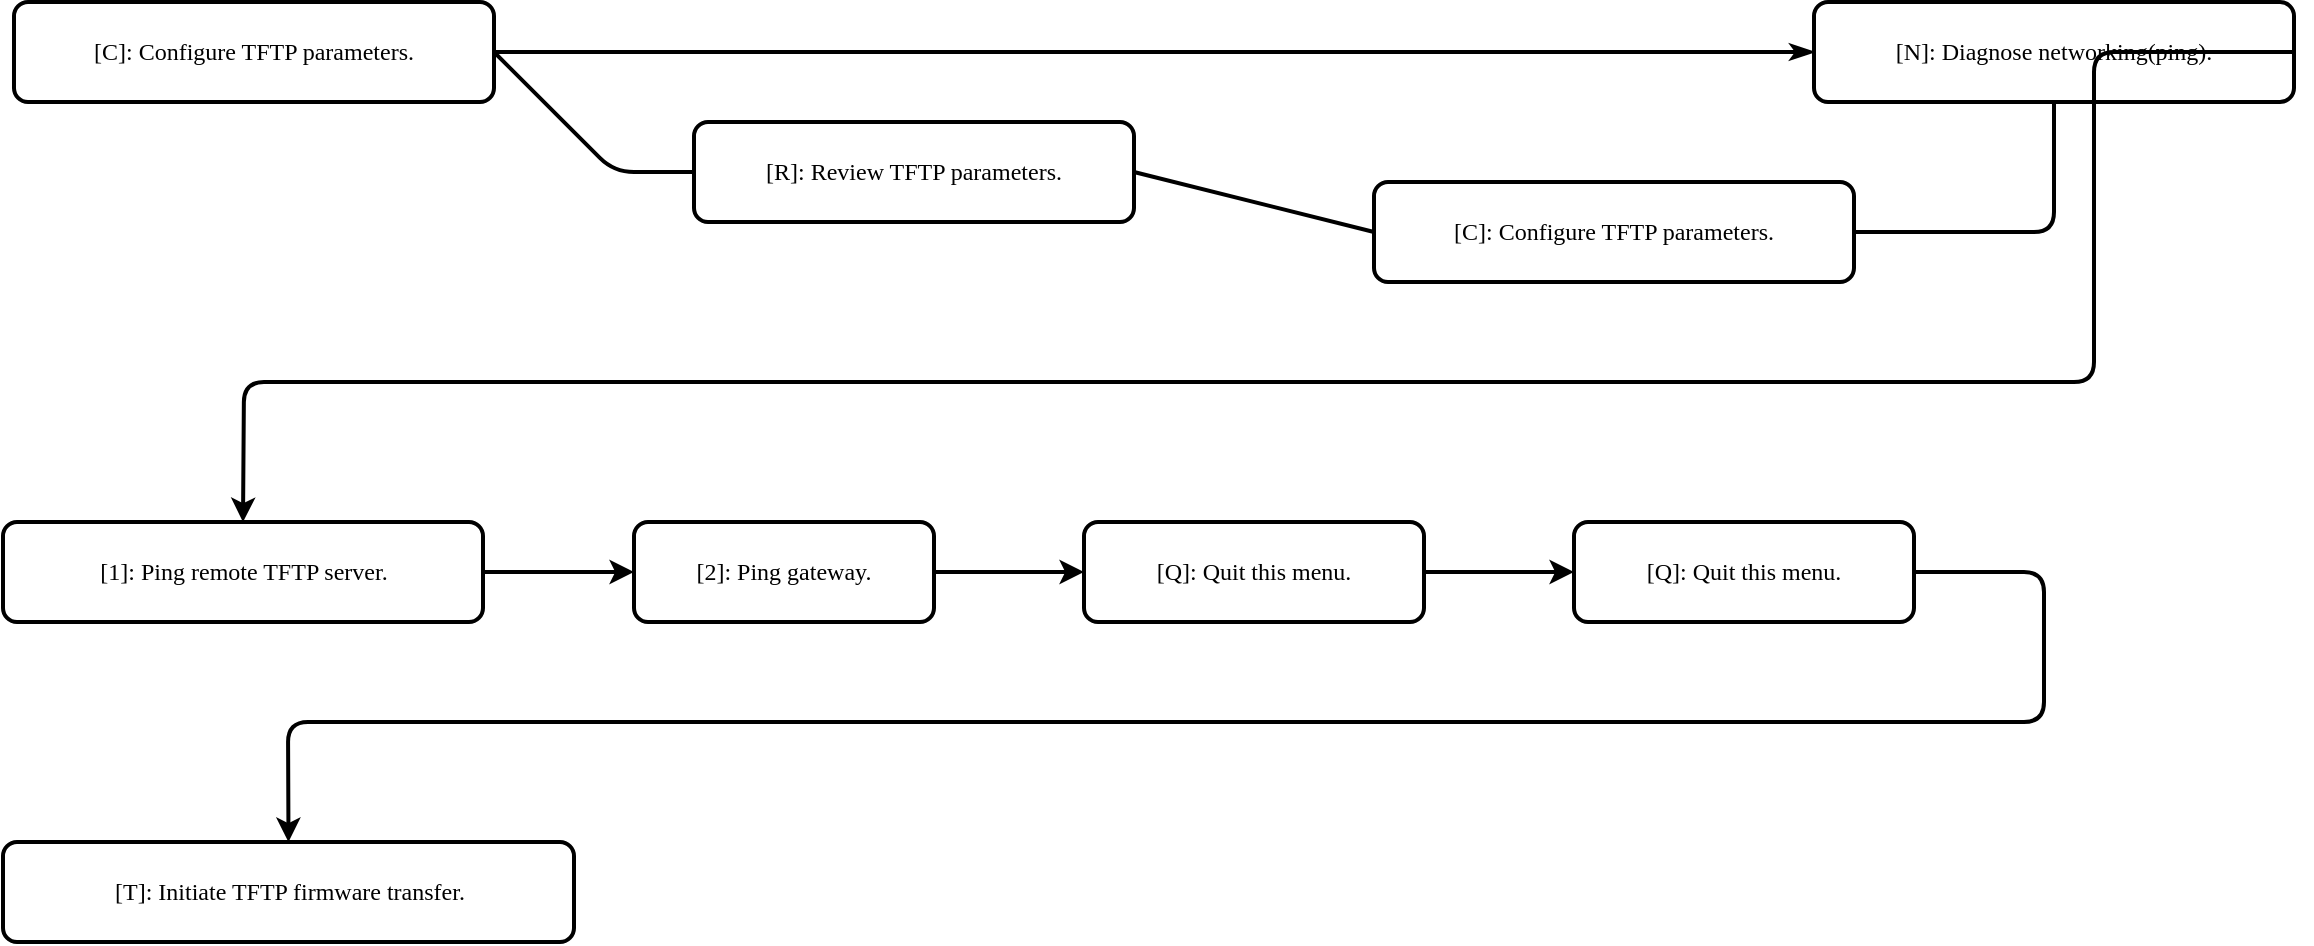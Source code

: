<mxfile version="28.1.2">
  <diagram name="ページ1" id="VWp0FtQjAIjXrI62QbL7">
    <mxGraphModel dx="2015" dy="1126" grid="1" gridSize="10" guides="1" tooltips="1" connect="1" arrows="1" fold="1" page="1" pageScale="1" pageWidth="827" pageHeight="1169" math="0" shadow="0">
      <root>
        <mxCell id="0" />
        <mxCell id="1" parent="0" />
        <mxCell id="n0UkWNKR1cxKA_Wy6Sln-1" value="&lt;p style=&quot;margin: 0px; font-variant-numeric: normal; font-variant-east-asian: normal; font-variant-alternates: normal; font-size-adjust: none; font-kerning: auto; font-optical-sizing: auto; font-feature-settings: normal; font-variation-settings: normal; font-variant-position: normal; font-variant-emoji: normal; font-stretch: normal; line-height: normal; font-family: Menlo; text-align: start;&quot; class=&quot;p1&quot;&gt;[R]: Review TFTP parameters.&lt;/p&gt;" style="rounded=1;whiteSpace=wrap;html=1;absoluteArcSize=1;arcSize=14;strokeWidth=2;" parent="1" vertex="1">
          <mxGeometry x="390" y="120" width="220" height="50" as="geometry" />
        </mxCell>
        <mxCell id="n0UkWNKR1cxKA_Wy6Sln-2" value="&lt;p style=&quot;margin: 0px; font-variant-numeric: normal; font-variant-east-asian: normal; font-variant-alternates: normal; font-size-adjust: none; font-kerning: auto; font-optical-sizing: auto; font-feature-settings: normal; font-variation-settings: normal; font-variant-position: normal; font-variant-emoji: normal; font-stretch: normal; line-height: normal; font-family: Menlo; text-align: start;&quot; class=&quot;p1&quot;&gt;[C]: Configure TFTP parameters.&lt;/p&gt;" style="rounded=1;whiteSpace=wrap;html=1;absoluteArcSize=1;arcSize=14;strokeWidth=2;" parent="1" vertex="1">
          <mxGeometry x="50" y="60" width="240" height="50" as="geometry" />
        </mxCell>
        <mxCell id="n0UkWNKR1cxKA_Wy6Sln-3" value="" style="endArrow=none;html=1;rounded=1;entryX=1;entryY=0.5;entryDx=0;entryDy=0;curved=0;strokeWidth=2;exitX=0;exitY=0.5;exitDx=0;exitDy=0;" parent="1" source="n0UkWNKR1cxKA_Wy6Sln-1" target="n0UkWNKR1cxKA_Wy6Sln-2" edge="1">
          <mxGeometry width="50" height="50" relative="1" as="geometry">
            <mxPoint x="360" y="190" as="sourcePoint" />
            <mxPoint x="340" y="110" as="targetPoint" />
            <Array as="points">
              <mxPoint x="350" y="145" />
            </Array>
          </mxGeometry>
        </mxCell>
        <mxCell id="n0UkWNKR1cxKA_Wy6Sln-5" value="" style="endArrow=classicThin;html=1;rounded=0;exitX=1;exitY=0.5;exitDx=0;exitDy=0;strokeWidth=2;entryX=0;entryY=0.5;entryDx=0;entryDy=0;endFill=1;" parent="1" source="n0UkWNKR1cxKA_Wy6Sln-2" target="n0UkWNKR1cxKA_Wy6Sln-8" edge="1">
          <mxGeometry width="50" height="50" relative="1" as="geometry">
            <mxPoint x="320" y="60" as="sourcePoint" />
            <mxPoint x="490" y="85" as="targetPoint" />
          </mxGeometry>
        </mxCell>
        <mxCell id="n0UkWNKR1cxKA_Wy6Sln-6" value="&lt;p style=&quot;margin: 0px; font-variant-numeric: normal; font-variant-east-asian: normal; font-variant-alternates: normal; font-size-adjust: none; font-kerning: auto; font-optical-sizing: auto; font-feature-settings: normal; font-variation-settings: normal; font-variant-position: normal; font-variant-emoji: normal; font-stretch: normal; line-height: normal; font-family: Menlo; text-align: start;&quot; class=&quot;p1&quot;&gt;[C]: Configure TFTP parameters.&lt;/p&gt;" style="rounded=1;whiteSpace=wrap;html=1;absoluteArcSize=1;arcSize=14;strokeWidth=2;" parent="1" vertex="1">
          <mxGeometry x="730" y="150" width="240" height="50" as="geometry" />
        </mxCell>
        <mxCell id="n0UkWNKR1cxKA_Wy6Sln-7" value="" style="endArrow=none;html=1;rounded=0;exitX=1;exitY=0.5;exitDx=0;exitDy=0;strokeWidth=2;entryX=0;entryY=0.5;entryDx=0;entryDy=0;" parent="1" source="n0UkWNKR1cxKA_Wy6Sln-1" target="n0UkWNKR1cxKA_Wy6Sln-6" edge="1">
          <mxGeometry width="50" height="50" relative="1" as="geometry">
            <mxPoint x="690" y="160" as="sourcePoint" />
            <mxPoint x="890" y="160" as="targetPoint" />
          </mxGeometry>
        </mxCell>
        <mxCell id="n0UkWNKR1cxKA_Wy6Sln-8" value="&lt;p style=&quot;margin: 0px; font-variant-numeric: normal; font-variant-east-asian: normal; font-variant-alternates: normal; font-size-adjust: none; font-kerning: auto; font-optical-sizing: auto; font-feature-settings: normal; font-variation-settings: normal; font-variant-position: normal; font-variant-emoji: normal; font-stretch: normal; line-height: normal; font-family: Menlo; text-align: start;&quot; class=&quot;p1&quot;&gt;[N]: Diagnose networking(ping).&lt;/p&gt;" style="rounded=1;whiteSpace=wrap;html=1;absoluteArcSize=1;arcSize=14;strokeWidth=2;" parent="1" vertex="1">
          <mxGeometry x="950" y="60" width="240" height="50" as="geometry" />
        </mxCell>
        <mxCell id="n0UkWNKR1cxKA_Wy6Sln-13" value="" style="endArrow=none;html=1;rounded=1;curved=0;strokeWidth=2;exitX=1;exitY=0.5;exitDx=0;exitDy=0;" parent="1" source="n0UkWNKR1cxKA_Wy6Sln-6" target="n0UkWNKR1cxKA_Wy6Sln-8" edge="1">
          <mxGeometry width="50" height="50" relative="1" as="geometry">
            <mxPoint x="970" y="180" as="sourcePoint" />
            <mxPoint x="1070" y="100" as="targetPoint" />
            <Array as="points">
              <mxPoint x="1070" y="175" />
            </Array>
          </mxGeometry>
        </mxCell>
        <mxCell id="n0UkWNKR1cxKA_Wy6Sln-14" value="&lt;p style=&quot;margin: 0px; font-variant-numeric: normal; font-variant-east-asian: normal; font-variant-alternates: normal; font-size-adjust: none; font-kerning: auto; font-optical-sizing: auto; font-feature-settings: normal; font-variation-settings: normal; font-variant-position: normal; font-variant-emoji: normal; font-stretch: normal; line-height: normal; font-family: Menlo; text-align: start;&quot; class=&quot;p1&quot;&gt;[1]: Ping remote TFTP server.&lt;/p&gt;" style="rounded=1;whiteSpace=wrap;html=1;absoluteArcSize=1;arcSize=14;strokeWidth=2;" parent="1" vertex="1">
          <mxGeometry x="44.5" y="320" width="240" height="50" as="geometry" />
        </mxCell>
        <mxCell id="n0UkWNKR1cxKA_Wy6Sln-15" value="" style="endArrow=classic;html=1;rounded=1;exitX=1;exitY=0.5;exitDx=0;exitDy=0;strokeWidth=2;entryX=0.5;entryY=0;entryDx=0;entryDy=0;endFill=1;curved=0;" parent="1" source="n0UkWNKR1cxKA_Wy6Sln-8" target="n0UkWNKR1cxKA_Wy6Sln-14" edge="1">
          <mxGeometry width="50" height="50" relative="1" as="geometry">
            <mxPoint x="1030" y="90" as="sourcePoint" />
            <mxPoint x="1120" y="85" as="targetPoint" />
            <Array as="points">
              <mxPoint x="1090" y="85" />
              <mxPoint x="1090" y="250" />
              <mxPoint x="165" y="250" />
            </Array>
          </mxGeometry>
        </mxCell>
        <mxCell id="n0UkWNKR1cxKA_Wy6Sln-16" value="&lt;p style=&quot;margin: 0px; font-variant-numeric: normal; font-variant-east-asian: normal; font-variant-alternates: normal; font-size-adjust: none; font-kerning: auto; font-optical-sizing: auto; font-feature-settings: normal; font-variation-settings: normal; font-variant-position: normal; font-variant-emoji: normal; font-stretch: normal; line-height: normal; font-family: Menlo; text-align: start;&quot; class=&quot;p1&quot;&gt;[2]: Ping gateway.&lt;/p&gt;" style="rounded=1;whiteSpace=wrap;html=1;absoluteArcSize=1;arcSize=14;strokeWidth=2;" parent="1" vertex="1">
          <mxGeometry x="360" y="320" width="150" height="50" as="geometry" />
        </mxCell>
        <mxCell id="n0UkWNKR1cxKA_Wy6Sln-18" value="&lt;p style=&quot;margin: 0px; font-variant-numeric: normal; font-variant-east-asian: normal; font-variant-alternates: normal; font-size-adjust: none; font-kerning: auto; font-optical-sizing: auto; font-feature-settings: normal; font-variation-settings: normal; font-variant-position: normal; font-variant-emoji: normal; font-stretch: normal; line-height: normal; font-family: Menlo; text-align: start;&quot; class=&quot;p1&quot;&gt;[Q]: Quit this menu.&lt;/p&gt;" style="rounded=1;whiteSpace=wrap;html=1;absoluteArcSize=1;arcSize=14;strokeWidth=2;" parent="1" vertex="1">
          <mxGeometry x="585" y="320" width="170" height="50" as="geometry" />
        </mxCell>
        <mxCell id="n0UkWNKR1cxKA_Wy6Sln-19" value="" style="endArrow=classic;html=1;rounded=0;exitX=1;exitY=0.5;exitDx=0;exitDy=0;strokeWidth=2;entryX=0;entryY=0.5;entryDx=0;entryDy=0;endFill=1;" parent="1" source="n0UkWNKR1cxKA_Wy6Sln-14" target="n0UkWNKR1cxKA_Wy6Sln-16" edge="1">
          <mxGeometry width="50" height="50" relative="1" as="geometry">
            <mxPoint x="279" y="304.5" as="sourcePoint" />
            <mxPoint x="375" y="304.5" as="targetPoint" />
          </mxGeometry>
        </mxCell>
        <mxCell id="n0UkWNKR1cxKA_Wy6Sln-26" value="" style="endArrow=classic;html=1;rounded=0;exitX=1;exitY=0.5;exitDx=0;exitDy=0;strokeWidth=2;entryX=0;entryY=0.5;entryDx=0;entryDy=0;endFill=1;" parent="1" source="n0UkWNKR1cxKA_Wy6Sln-16" target="n0UkWNKR1cxKA_Wy6Sln-18" edge="1">
          <mxGeometry width="50" height="50" relative="1" as="geometry">
            <mxPoint x="600.5" y="344.5" as="sourcePoint" />
            <mxPoint x="675.5" y="344.5" as="targetPoint" />
          </mxGeometry>
        </mxCell>
        <mxCell id="n0UkWNKR1cxKA_Wy6Sln-27" value="&lt;p style=&quot;margin: 0px; font-variant-numeric: normal; font-variant-east-asian: normal; font-variant-alternates: normal; font-size-adjust: none; font-kerning: auto; font-optical-sizing: auto; font-feature-settings: normal; font-variation-settings: normal; font-variant-position: normal; font-variant-emoji: normal; font-stretch: normal; line-height: normal; font-family: Menlo; text-align: start;&quot; class=&quot;p1&quot;&gt;[Q]: Quit this menu.&lt;/p&gt;" style="rounded=1;whiteSpace=wrap;html=1;absoluteArcSize=1;arcSize=14;strokeWidth=2;" parent="1" vertex="1">
          <mxGeometry x="830" y="320" width="170" height="50" as="geometry" />
        </mxCell>
        <mxCell id="n0UkWNKR1cxKA_Wy6Sln-28" value="" style="endArrow=classic;html=1;rounded=0;exitX=1;exitY=0.5;exitDx=0;exitDy=0;strokeWidth=2;entryX=0;entryY=0.5;entryDx=0;entryDy=0;endFill=1;" parent="1" target="n0UkWNKR1cxKA_Wy6Sln-27" edge="1">
          <mxGeometry width="50" height="50" relative="1" as="geometry">
            <mxPoint x="755" y="345" as="sourcePoint" />
            <mxPoint x="829.5" y="344.5" as="targetPoint" />
          </mxGeometry>
        </mxCell>
        <mxCell id="n0UkWNKR1cxKA_Wy6Sln-30" value="&lt;p style=&quot;margin: 0px; font-variant-numeric: normal; font-variant-east-asian: normal; font-variant-alternates: normal; font-size-adjust: none; font-kerning: auto; font-optical-sizing: auto; font-feature-settings: normal; font-variation-settings: normal; font-variant-position: normal; font-variant-emoji: normal; font-stretch: normal; line-height: normal; font-family: Menlo; text-align: start;&quot; class=&quot;p1&quot;&gt;[T]: Initiate TFTP firmware transfer.&lt;/p&gt;" style="rounded=1;whiteSpace=wrap;html=1;absoluteArcSize=1;arcSize=14;strokeWidth=2;" parent="1" vertex="1">
          <mxGeometry x="44.5" y="480" width="285.5" height="50" as="geometry" />
        </mxCell>
        <mxCell id="n0UkWNKR1cxKA_Wy6Sln-31" value="" style="endArrow=classic;html=1;rounded=1;exitX=1;exitY=0.5;exitDx=0;exitDy=0;strokeWidth=2;entryX=0.5;entryY=0;entryDx=0;entryDy=0;endFill=1;curved=0;" parent="1" source="n0UkWNKR1cxKA_Wy6Sln-27" target="n0UkWNKR1cxKA_Wy6Sln-30" edge="1">
          <mxGeometry width="50" height="50" relative="1" as="geometry">
            <mxPoint x="1005" y="340" as="sourcePoint" />
            <mxPoint x="140" y="575" as="targetPoint" />
            <Array as="points">
              <mxPoint x="1065" y="345" />
              <mxPoint x="1065" y="420" />
              <mxPoint x="187" y="420" />
            </Array>
          </mxGeometry>
        </mxCell>
      </root>
    </mxGraphModel>
  </diagram>
</mxfile>
